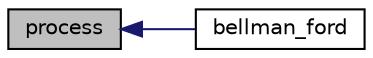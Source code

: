 digraph "process"
{
  edge [fontname="Helvetica",fontsize="10",labelfontname="Helvetica",labelfontsize="10"];
  node [fontname="Helvetica",fontsize="10",shape=record];
  rankdir="LR";
  Node1 [label="process",height=0.2,width=0.4,color="black", fillcolor="grey75", style="filled", fontcolor="black"];
  Node1 -> Node2 [dir="back",color="midnightblue",fontsize="10",style="solid",fontname="Helvetica"];
  Node2 [label="bellman_ford",height=0.2,width=0.4,color="black", fillcolor="white", style="filled",URL="$bellman__ford_8c.html#ac4f56d50c4ba19a987b13e70a6e1463f"];
}

